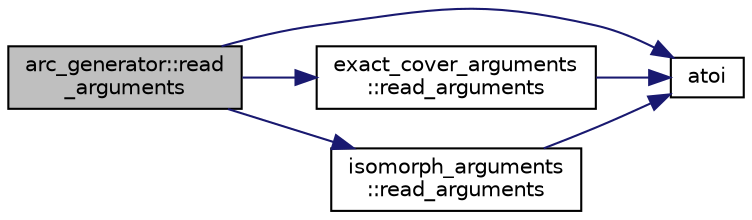 digraph "arc_generator::read_arguments"
{
  edge [fontname="Helvetica",fontsize="10",labelfontname="Helvetica",labelfontsize="10"];
  node [fontname="Helvetica",fontsize="10",shape=record];
  rankdir="LR";
  Node2745 [label="arc_generator::read\l_arguments",height=0.2,width=0.4,color="black", fillcolor="grey75", style="filled", fontcolor="black"];
  Node2745 -> Node2746 [color="midnightblue",fontsize="10",style="solid",fontname="Helvetica"];
  Node2746 [label="atoi",height=0.2,width=0.4,color="black", fillcolor="white", style="filled",URL="$d9/d60/discreta_8h.html#ad0ac71cbcb495289e474437d6b7d7fac"];
  Node2745 -> Node2747 [color="midnightblue",fontsize="10",style="solid",fontname="Helvetica"];
  Node2747 [label="exact_cover_arguments\l::read_arguments",height=0.2,width=0.4,color="black", fillcolor="white", style="filled",URL="$d3/dae/classexact__cover__arguments.html#a3bd1ee047fa0b9d273f4cc8263320697"];
  Node2747 -> Node2746 [color="midnightblue",fontsize="10",style="solid",fontname="Helvetica"];
  Node2745 -> Node2748 [color="midnightblue",fontsize="10",style="solid",fontname="Helvetica"];
  Node2748 [label="isomorph_arguments\l::read_arguments",height=0.2,width=0.4,color="black", fillcolor="white", style="filled",URL="$d5/de4/classisomorph__arguments.html#a0a5da0b31bb09f9a685a44070222afa2"];
  Node2748 -> Node2746 [color="midnightblue",fontsize="10",style="solid",fontname="Helvetica"];
}
